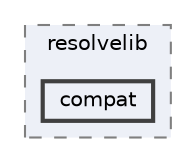 digraph "C:/Users/LukeMabie/documents/Development/Password_Saver_Using_Django-master/venv/Lib/site-packages/pip/_vendor/resolvelib/compat"
{
 // LATEX_PDF_SIZE
  bgcolor="transparent";
  edge [fontname=Helvetica,fontsize=10,labelfontname=Helvetica,labelfontsize=10];
  node [fontname=Helvetica,fontsize=10,shape=box,height=0.2,width=0.4];
  compound=true
  subgraph clusterdir_295624519785d520a41f993415fc22e2 {
    graph [ bgcolor="#edf0f7", pencolor="grey50", label="resolvelib", fontname=Helvetica,fontsize=10 style="filled,dashed", URL="dir_295624519785d520a41f993415fc22e2.html",tooltip=""]
  dir_a02f5f72f5bcd1a7273e4ddaa70b4210 [label="compat", fillcolor="#edf0f7", color="grey25", style="filled,bold", URL="dir_a02f5f72f5bcd1a7273e4ddaa70b4210.html",tooltip=""];
  }
}
